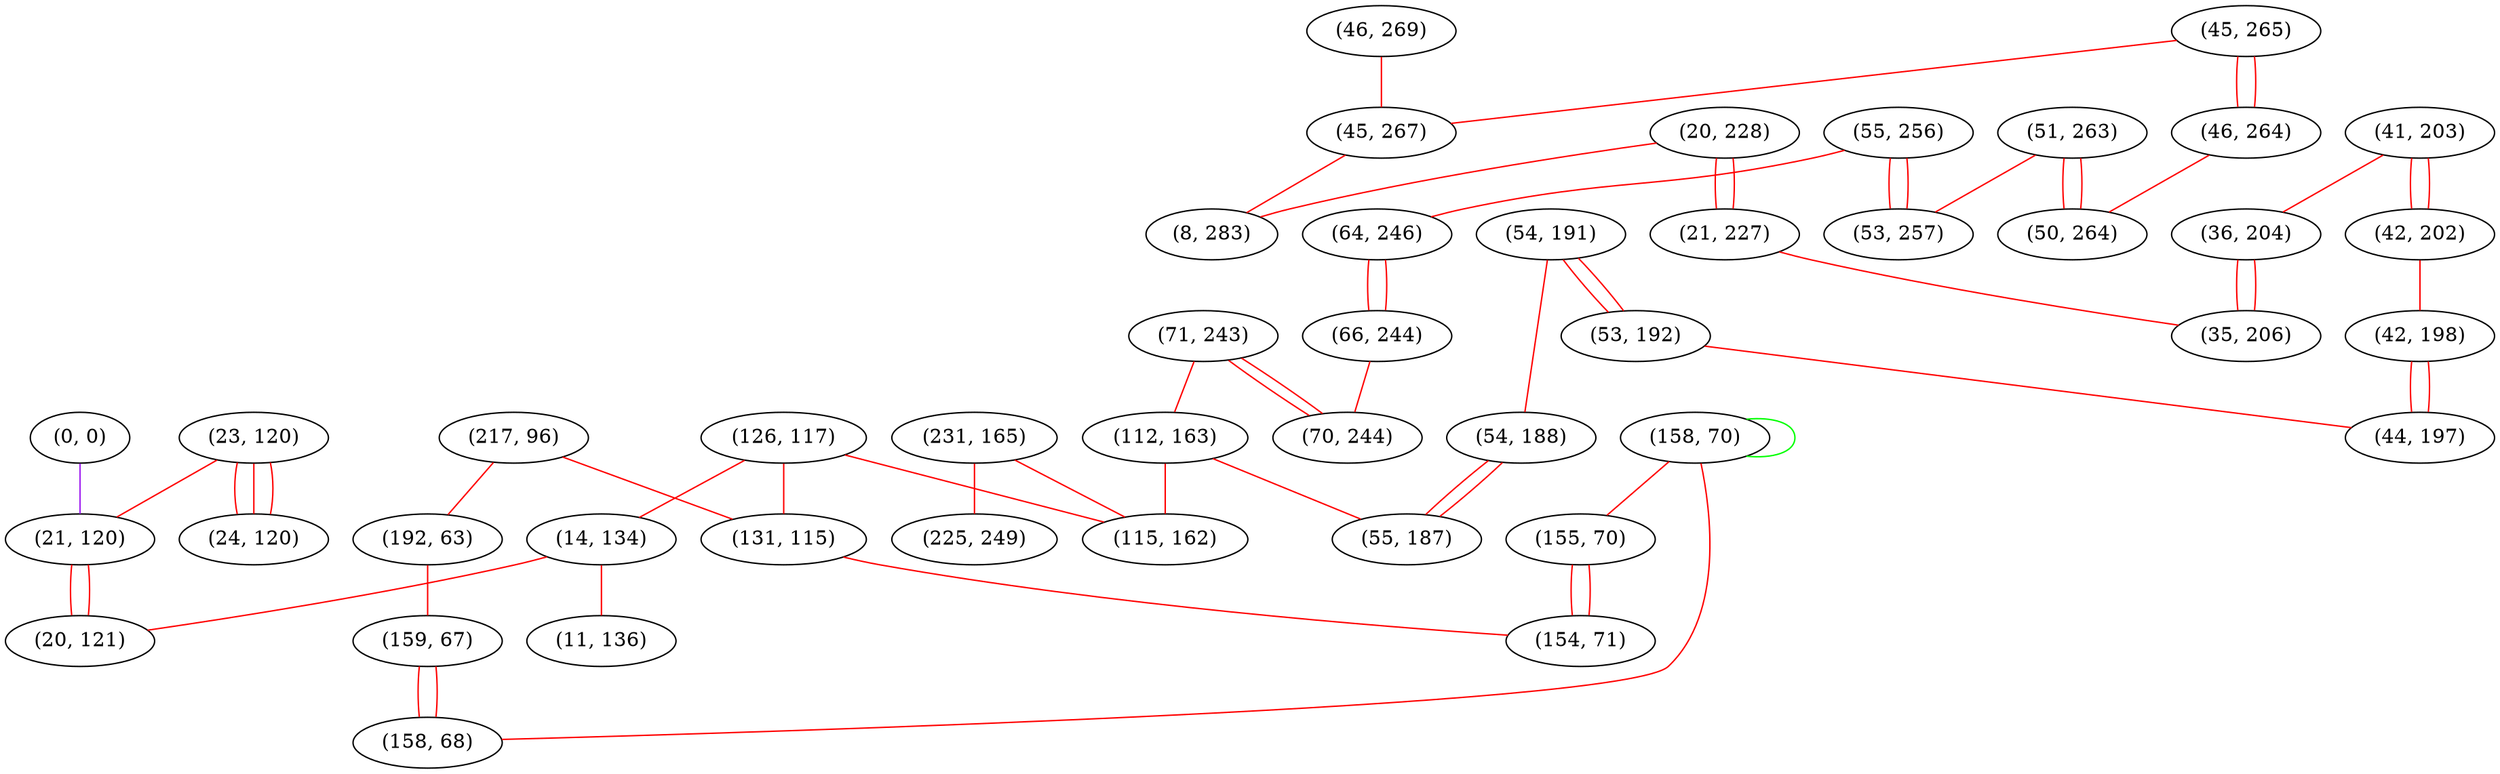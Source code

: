 graph "" {
"(71, 243)";
"(217, 96)";
"(41, 203)";
"(55, 256)";
"(192, 63)";
"(45, 265)";
"(159, 67)";
"(20, 228)";
"(54, 191)";
"(46, 264)";
"(158, 70)";
"(64, 246)";
"(126, 117)";
"(112, 163)";
"(66, 244)";
"(46, 269)";
"(53, 192)";
"(36, 204)";
"(51, 263)";
"(54, 188)";
"(23, 120)";
"(0, 0)";
"(42, 202)";
"(53, 257)";
"(155, 70)";
"(14, 134)";
"(70, 244)";
"(231, 165)";
"(50, 264)";
"(158, 68)";
"(21, 227)";
"(21, 120)";
"(45, 267)";
"(20, 121)";
"(225, 249)";
"(11, 136)";
"(42, 198)";
"(115, 162)";
"(44, 197)";
"(24, 120)";
"(131, 115)";
"(154, 71)";
"(55, 187)";
"(8, 283)";
"(35, 206)";
"(71, 243)" -- "(70, 244)"  [color=red, key=0, weight=1];
"(71, 243)" -- "(70, 244)"  [color=red, key=1, weight=1];
"(71, 243)" -- "(112, 163)"  [color=red, key=0, weight=1];
"(217, 96)" -- "(131, 115)"  [color=red, key=0, weight=1];
"(217, 96)" -- "(192, 63)"  [color=red, key=0, weight=1];
"(41, 203)" -- "(36, 204)"  [color=red, key=0, weight=1];
"(41, 203)" -- "(42, 202)"  [color=red, key=0, weight=1];
"(41, 203)" -- "(42, 202)"  [color=red, key=1, weight=1];
"(55, 256)" -- "(64, 246)"  [color=red, key=0, weight=1];
"(55, 256)" -- "(53, 257)"  [color=red, key=0, weight=1];
"(55, 256)" -- "(53, 257)"  [color=red, key=1, weight=1];
"(192, 63)" -- "(159, 67)"  [color=red, key=0, weight=1];
"(45, 265)" -- "(46, 264)"  [color=red, key=0, weight=1];
"(45, 265)" -- "(46, 264)"  [color=red, key=1, weight=1];
"(45, 265)" -- "(45, 267)"  [color=red, key=0, weight=1];
"(159, 67)" -- "(158, 68)"  [color=red, key=0, weight=1];
"(159, 67)" -- "(158, 68)"  [color=red, key=1, weight=1];
"(20, 228)" -- "(8, 283)"  [color=red, key=0, weight=1];
"(20, 228)" -- "(21, 227)"  [color=red, key=0, weight=1];
"(20, 228)" -- "(21, 227)"  [color=red, key=1, weight=1];
"(54, 191)" -- "(54, 188)"  [color=red, key=0, weight=1];
"(54, 191)" -- "(53, 192)"  [color=red, key=0, weight=1];
"(54, 191)" -- "(53, 192)"  [color=red, key=1, weight=1];
"(46, 264)" -- "(50, 264)"  [color=red, key=0, weight=1];
"(158, 70)" -- "(158, 68)"  [color=red, key=0, weight=1];
"(158, 70)" -- "(155, 70)"  [color=red, key=0, weight=1];
"(158, 70)" -- "(158, 70)"  [color=green, key=0, weight=2];
"(64, 246)" -- "(66, 244)"  [color=red, key=0, weight=1];
"(64, 246)" -- "(66, 244)"  [color=red, key=1, weight=1];
"(126, 117)" -- "(115, 162)"  [color=red, key=0, weight=1];
"(126, 117)" -- "(131, 115)"  [color=red, key=0, weight=1];
"(126, 117)" -- "(14, 134)"  [color=red, key=0, weight=1];
"(112, 163)" -- "(55, 187)"  [color=red, key=0, weight=1];
"(112, 163)" -- "(115, 162)"  [color=red, key=0, weight=1];
"(66, 244)" -- "(70, 244)"  [color=red, key=0, weight=1];
"(46, 269)" -- "(45, 267)"  [color=red, key=0, weight=1];
"(53, 192)" -- "(44, 197)"  [color=red, key=0, weight=1];
"(36, 204)" -- "(35, 206)"  [color=red, key=0, weight=1];
"(36, 204)" -- "(35, 206)"  [color=red, key=1, weight=1];
"(51, 263)" -- "(53, 257)"  [color=red, key=0, weight=1];
"(51, 263)" -- "(50, 264)"  [color=red, key=0, weight=1];
"(51, 263)" -- "(50, 264)"  [color=red, key=1, weight=1];
"(54, 188)" -- "(55, 187)"  [color=red, key=0, weight=1];
"(54, 188)" -- "(55, 187)"  [color=red, key=1, weight=1];
"(23, 120)" -- "(24, 120)"  [color=red, key=0, weight=1];
"(23, 120)" -- "(24, 120)"  [color=red, key=1, weight=1];
"(23, 120)" -- "(24, 120)"  [color=red, key=2, weight=1];
"(23, 120)" -- "(21, 120)"  [color=red, key=0, weight=1];
"(0, 0)" -- "(21, 120)"  [color=purple, key=0, weight=4];
"(42, 202)" -- "(42, 198)"  [color=red, key=0, weight=1];
"(155, 70)" -- "(154, 71)"  [color=red, key=0, weight=1];
"(155, 70)" -- "(154, 71)"  [color=red, key=1, weight=1];
"(14, 134)" -- "(11, 136)"  [color=red, key=0, weight=1];
"(14, 134)" -- "(20, 121)"  [color=red, key=0, weight=1];
"(231, 165)" -- "(115, 162)"  [color=red, key=0, weight=1];
"(231, 165)" -- "(225, 249)"  [color=red, key=0, weight=1];
"(21, 227)" -- "(35, 206)"  [color=red, key=0, weight=1];
"(21, 120)" -- "(20, 121)"  [color=red, key=0, weight=1];
"(21, 120)" -- "(20, 121)"  [color=red, key=1, weight=1];
"(45, 267)" -- "(8, 283)"  [color=red, key=0, weight=1];
"(42, 198)" -- "(44, 197)"  [color=red, key=0, weight=1];
"(42, 198)" -- "(44, 197)"  [color=red, key=1, weight=1];
"(131, 115)" -- "(154, 71)"  [color=red, key=0, weight=1];
}
